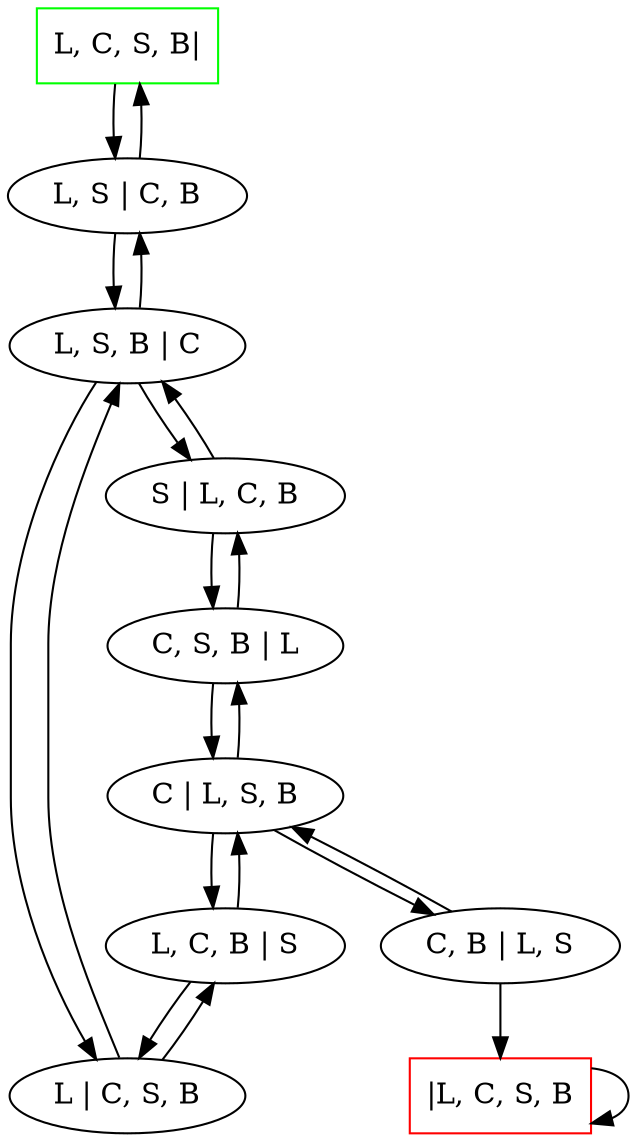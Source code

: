 digraph LoupChevreSalade {
	initial [label="L, C, S, B|" color=green shape=box]
	final [label="|L, C, S, B" color=red shape=box]
	initial -> "L, S | C, B"
	"C, B | L, S" -> final
	"L, S | C, B" -> "L, S, B | C"
	"L, C, B | S" -> "C | L, S, B"
	"L, C, B | S" -> "L | C, S, B"
	"C, S, B | L" -> "S | L, C, B"
	"C, S, B | L" -> "C | L, S, B"
	"L, S, B | C" -> "S | L, C, B"
	"L, S, B | C" -> "L | C, S, B"
	"L, S, B | C" -> "L, S | C, B"
	"C, B | L, S" -> "C | L, S, B"
	"L, S | C, B" -> initial
	"C | L, S, B" -> "C, B | L, S"
	"C | L, S, B" -> "C, S, B | L"
	"C | L, S, B" -> "L, C, B | S"
	"L | C, S, B" -> "L, C, B | S"
	"L | C, S, B" -> "L, S, B | C"
	"S | L, C, B" -> "C, S, B | L"
	"S | L, C, B" -> "L, S, B | C"
	final -> final
}
